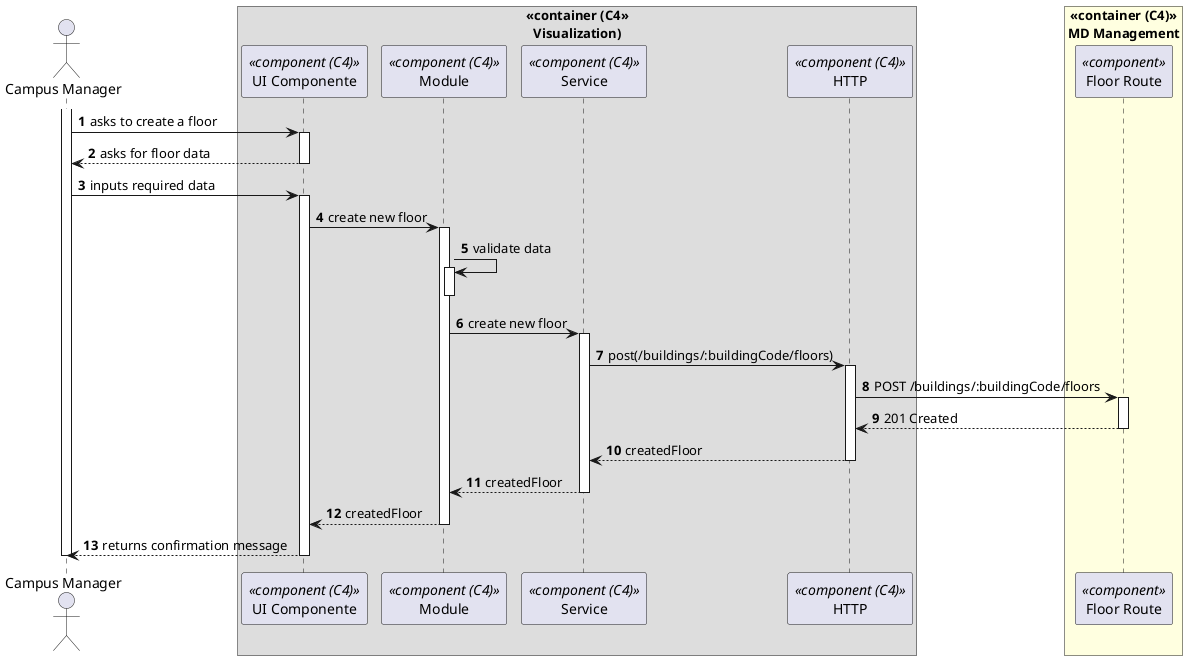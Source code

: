 @startuml process-view
autonumber
skinparam DefaultTextAlignment<<center>> center

actor CM as "Campus Manager"
box "<<container (C4>>\nVisualization)"<<center>>
  participant CMP as "UI Componente" <<component (C4)>>
    participant CMP as "UI Component" <<component (C4)>>
  participant MOD as "Module" <<component (C4)>>
  participant SRV as "Service" <<component (C4)>>
  participant HTTP as "HTTP" <<component (C4)>>
end box

box "<<container (C4)>>\nMD Management" <<center>>#LightYellow
  participant MDM as "Floor Route" <<component>>
end box

activate CM

CM -> CMP : asks to create a floor
activate CMP

CM <-- CMP : asks for floor data
deactivate CMP

CM -> CMP : inputs required data
activate CMP

CMP -> MOD : create new floor
activate MOD
MOD -> MOD : validate data
activate MOD
deactivate MOD

MOD -> SRV : create new floor
activate SRV
SRV -> HTTP : post(/buildings/:buildingCode/floors)
activate HTTP

HTTP -> MDM : POST /buildings/:buildingCode/floors
activate MDM
MDM --> HTTP : 201 Created
deactivate MDM

HTTP --> SRV : createdFloor
deactivate HTTP

SRV --> MOD : createdFloor
deactivate SRV
MOD --> CMP : createdFloor
deactivate MOD

CM <-- CMP : returns confirmation message
deactivate CMP

deactivate CM

@enduml
